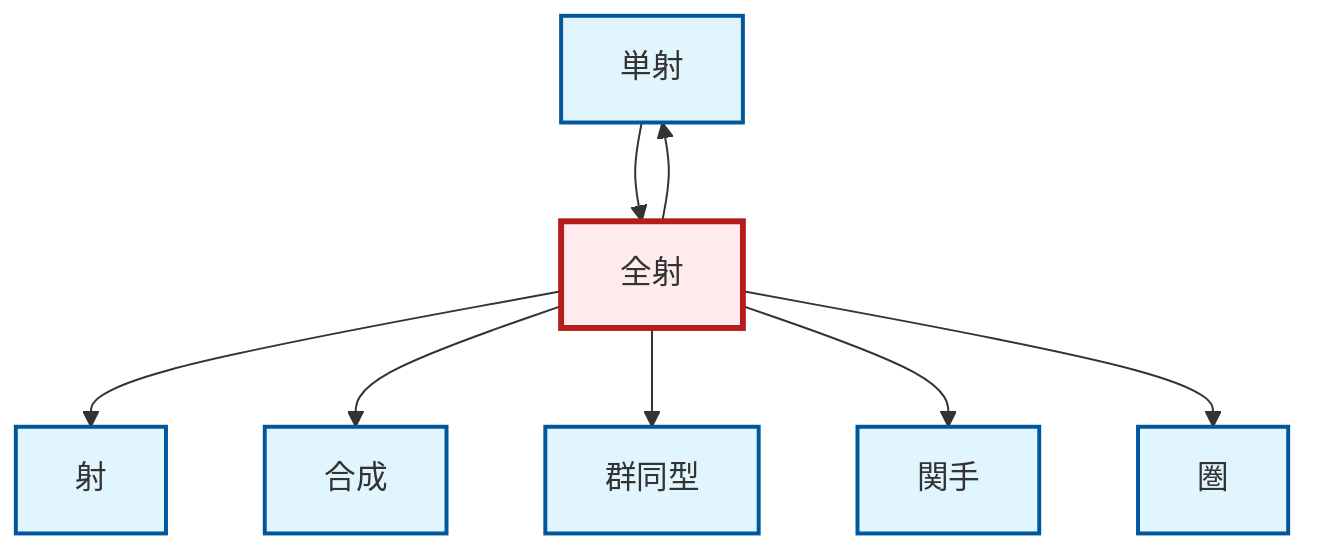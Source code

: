 graph TD
    classDef definition fill:#e1f5fe,stroke:#01579b,stroke-width:2px
    classDef theorem fill:#f3e5f5,stroke:#4a148c,stroke-width:2px
    classDef axiom fill:#fff3e0,stroke:#e65100,stroke-width:2px
    classDef example fill:#e8f5e9,stroke:#1b5e20,stroke-width:2px
    classDef current fill:#ffebee,stroke:#b71c1c,stroke-width:3px
    def-monomorphism["単射"]:::definition
    def-composition["合成"]:::definition
    def-isomorphism["群同型"]:::definition
    def-category["圏"]:::definition
    def-epimorphism["全射"]:::definition
    def-morphism["射"]:::definition
    def-functor["関手"]:::definition
    def-epimorphism --> def-morphism
    def-epimorphism --> def-composition
    def-epimorphism --> def-isomorphism
    def-epimorphism --> def-monomorphism
    def-epimorphism --> def-functor
    def-epimorphism --> def-category
    def-monomorphism --> def-epimorphism
    class def-epimorphism current